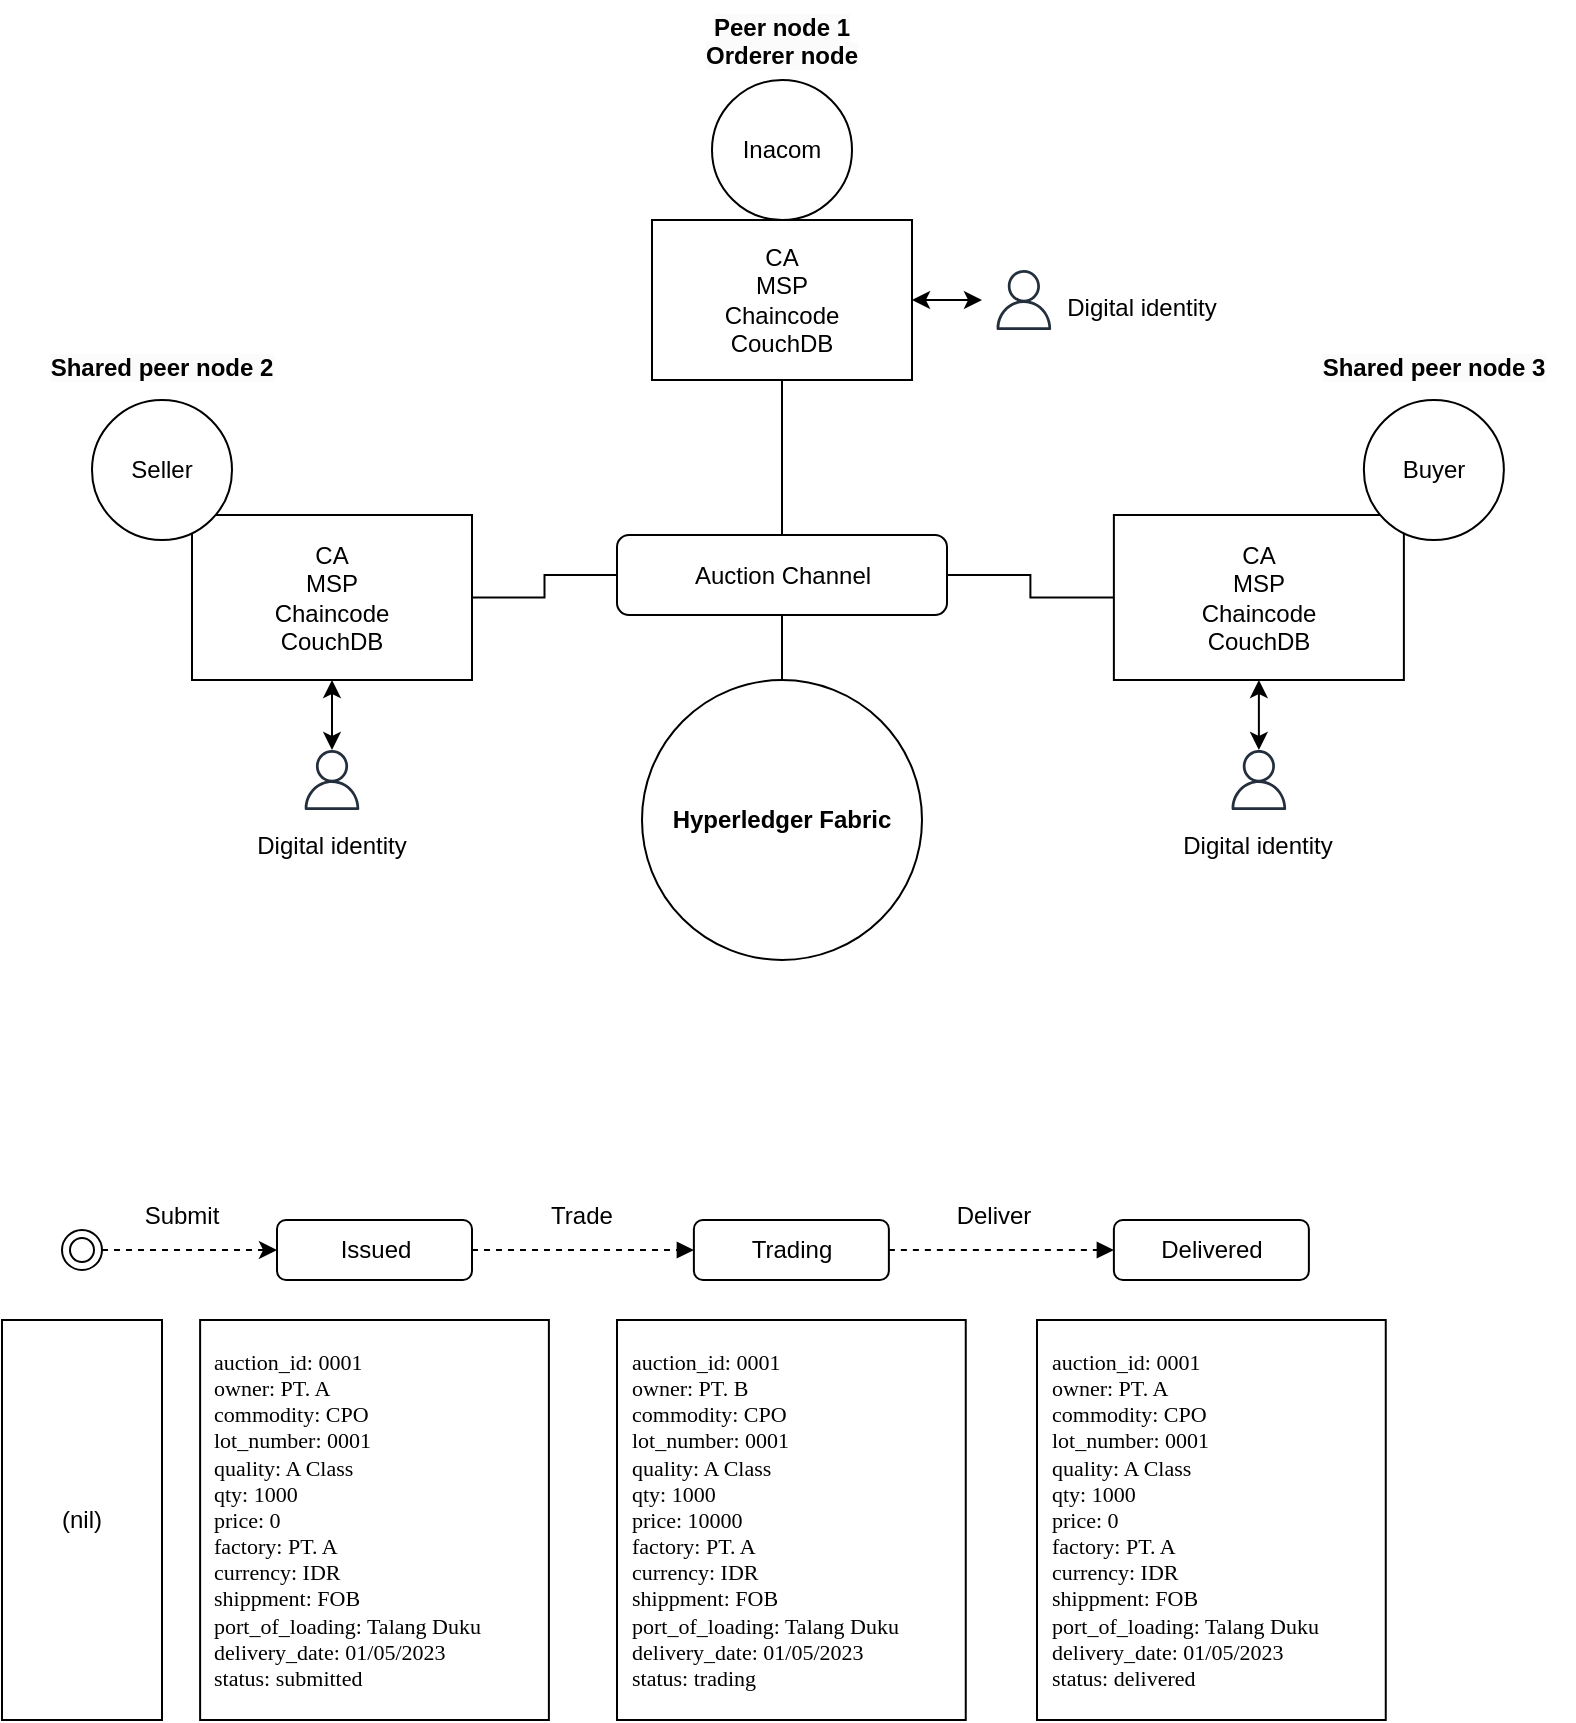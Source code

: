 <mxfile version="21.5.0" type="github">
  <diagram name="Page-1" id="Z3g4uYWvn1TSTXRmDf2X">
    <mxGraphModel dx="1235" dy="733" grid="1" gridSize="10" guides="1" tooltips="1" connect="1" arrows="1" fold="1" page="1" pageScale="1" pageWidth="850" pageHeight="1100" math="0" shadow="0">
      <root>
        <mxCell id="0" />
        <mxCell id="1" parent="0" />
        <mxCell id="Afo-B2X1lhz9PmUoqlAG-33" style="edgeStyle=orthogonalEdgeStyle;rounded=0;orthogonalLoop=1;jettySize=auto;html=1;exitX=0;exitY=0.5;exitDx=0;exitDy=0;entryX=1;entryY=0.5;entryDx=0;entryDy=0;endArrow=none;endFill=0;" parent="1" source="Afo-B2X1lhz9PmUoqlAG-22" target="Afo-B2X1lhz9PmUoqlAG-12" edge="1">
          <mxGeometry relative="1" as="geometry" />
        </mxCell>
        <mxCell id="Afo-B2X1lhz9PmUoqlAG-22" value="CA&lt;br style=&quot;border-color: var(--border-color);&quot;&gt;MSP&lt;br&gt;Chaincode&lt;br&gt;CouchDB" style="rounded=0;whiteSpace=wrap;html=1;" parent="1" vertex="1">
          <mxGeometry x="555.94" y="277.5" width="145" height="82.5" as="geometry" />
        </mxCell>
        <mxCell id="Afo-B2X1lhz9PmUoqlAG-34" style="edgeStyle=orthogonalEdgeStyle;rounded=0;orthogonalLoop=1;jettySize=auto;html=1;exitX=1;exitY=0.5;exitDx=0;exitDy=0;entryX=0;entryY=0.5;entryDx=0;entryDy=0;endArrow=none;endFill=0;" parent="1" source="Afo-B2X1lhz9PmUoqlAG-21" target="Afo-B2X1lhz9PmUoqlAG-12" edge="1">
          <mxGeometry relative="1" as="geometry" />
        </mxCell>
        <mxCell id="Afo-B2X1lhz9PmUoqlAG-21" value="CA&lt;br&gt;MSP&lt;br&gt;Chaincode&lt;br&gt;CouchDB" style="rounded=0;whiteSpace=wrap;html=1;" parent="1" vertex="1">
          <mxGeometry x="95" y="277.5" width="140" height="82.5" as="geometry" />
        </mxCell>
        <mxCell id="Afo-B2X1lhz9PmUoqlAG-1" value="Hyperledger Fabric" style="ellipse;whiteSpace=wrap;html=1;aspect=fixed;fontStyle=1" parent="1" vertex="1">
          <mxGeometry x="320" y="360" width="140" height="140" as="geometry" />
        </mxCell>
        <mxCell id="Afo-B2X1lhz9PmUoqlAG-24" style="edgeStyle=orthogonalEdgeStyle;rounded=0;orthogonalLoop=1;jettySize=auto;html=1;exitX=0.5;exitY=1;exitDx=0;exitDy=0;entryX=0.5;entryY=0;entryDx=0;entryDy=0;endArrow=none;endFill=0;" parent="1" source="Afo-B2X1lhz9PmUoqlAG-2" target="Afo-B2X1lhz9PmUoqlAG-12" edge="1">
          <mxGeometry relative="1" as="geometry" />
        </mxCell>
        <mxCell id="Afo-B2X1lhz9PmUoqlAG-2" value="CA&lt;br style=&quot;border-color: var(--border-color);&quot;&gt;MSP&lt;br&gt;Chaincode&lt;br&gt;CouchDB" style="rounded=0;whiteSpace=wrap;html=1;" parent="1" vertex="1">
          <mxGeometry x="325" y="130" width="130" height="80" as="geometry" />
        </mxCell>
        <mxCell id="Afo-B2X1lhz9PmUoqlAG-10" value="" style="shape=image;html=1;verticalAlign=top;verticalLabelPosition=bottom;labelBackgroundColor=#ffffff;imageAspect=0;aspect=fixed;image=https://cdn1.iconfinder.com/data/icons/cryptocurrency-blockchain-fintech-free/32/Cryptocurrency_blockchain_data-37-128.png" parent="1" vertex="1">
          <mxGeometry x="365" y="445" width="50" height="50" as="geometry" />
        </mxCell>
        <mxCell id="Afo-B2X1lhz9PmUoqlAG-7" value="Inacom" style="ellipse;whiteSpace=wrap;html=1;aspect=fixed;" parent="1" vertex="1">
          <mxGeometry x="355" y="60" width="70" height="70" as="geometry" />
        </mxCell>
        <mxCell id="Afo-B2X1lhz9PmUoqlAG-29" style="edgeStyle=orthogonalEdgeStyle;rounded=0;orthogonalLoop=1;jettySize=auto;html=1;exitX=0.5;exitY=1;exitDx=0;exitDy=0;entryX=0.5;entryY=0;entryDx=0;entryDy=0;endArrow=none;endFill=0;" parent="1" source="Afo-B2X1lhz9PmUoqlAG-12" target="Afo-B2X1lhz9PmUoqlAG-1" edge="1">
          <mxGeometry relative="1" as="geometry" />
        </mxCell>
        <mxCell id="Afo-B2X1lhz9PmUoqlAG-12" value="Auction Channel" style="rounded=1;whiteSpace=wrap;html=1;" parent="1" vertex="1">
          <mxGeometry x="307.5" y="287.5" width="165" height="40" as="geometry" />
        </mxCell>
        <mxCell id="Afo-B2X1lhz9PmUoqlAG-16" value="Seller" style="ellipse;whiteSpace=wrap;html=1;aspect=fixed;" parent="1" vertex="1">
          <mxGeometry x="45" y="220" width="70" height="70" as="geometry" />
        </mxCell>
        <mxCell id="Afo-B2X1lhz9PmUoqlAG-17" value="Buyer" style="ellipse;whiteSpace=wrap;html=1;aspect=fixed;" parent="1" vertex="1">
          <mxGeometry x="680.94" y="220" width="70" height="70" as="geometry" />
        </mxCell>
        <mxCell id="Afo-B2X1lhz9PmUoqlAG-36" value="Issued" style="rounded=1;whiteSpace=wrap;html=1;" parent="1" vertex="1">
          <mxGeometry x="137.5" y="630" width="97.5" height="30" as="geometry" />
        </mxCell>
        <mxCell id="Afo-B2X1lhz9PmUoqlAG-53" style="edgeStyle=orthogonalEdgeStyle;rounded=0;orthogonalLoop=1;jettySize=auto;html=1;exitX=1;exitY=0.5;exitDx=0;exitDy=0;entryX=0;entryY=0.5;entryDx=0;entryDy=0;dashed=1;endArrow=block;endFill=1;" parent="1" source="Afo-B2X1lhz9PmUoqlAG-36" target="Afo-B2X1lhz9PmUoqlAG-38" edge="1">
          <mxGeometry relative="1" as="geometry">
            <mxPoint x="438.75" y="645" as="sourcePoint" />
          </mxGeometry>
        </mxCell>
        <mxCell id="Afo-B2X1lhz9PmUoqlAG-54" style="edgeStyle=orthogonalEdgeStyle;rounded=0;orthogonalLoop=1;jettySize=auto;html=1;exitX=1;exitY=0.5;exitDx=0;exitDy=0;dashed=1;endArrow=block;endFill=1;" parent="1" source="Afo-B2X1lhz9PmUoqlAG-38" target="Afo-B2X1lhz9PmUoqlAG-40" edge="1">
          <mxGeometry relative="1" as="geometry" />
        </mxCell>
        <mxCell id="Afo-B2X1lhz9PmUoqlAG-38" value="Trading" style="rounded=1;whiteSpace=wrap;html=1;" parent="1" vertex="1">
          <mxGeometry x="345.94" y="630" width="97.5" height="30" as="geometry" />
        </mxCell>
        <mxCell id="Afo-B2X1lhz9PmUoqlAG-40" value="Delivered" style="rounded=1;whiteSpace=wrap;html=1;" parent="1" vertex="1">
          <mxGeometry x="555.94" y="630" width="97.5" height="30" as="geometry" />
        </mxCell>
        <mxCell id="Afo-B2X1lhz9PmUoqlAG-51" style="edgeStyle=orthogonalEdgeStyle;rounded=0;orthogonalLoop=1;jettySize=auto;html=1;exitX=1;exitY=0.5;exitDx=0;exitDy=0;dashed=1;" parent="1" source="Afo-B2X1lhz9PmUoqlAG-49" target="Afo-B2X1lhz9PmUoqlAG-36" edge="1">
          <mxGeometry relative="1" as="geometry" />
        </mxCell>
        <mxCell id="Afo-B2X1lhz9PmUoqlAG-49" value="" style="ellipse;shape=doubleEllipse;html=1;dashed=0;whiteSpace=wrap;aspect=fixed;" parent="1" vertex="1">
          <mxGeometry x="30" y="635" width="20" height="20" as="geometry" />
        </mxCell>
        <mxCell id="Afo-B2X1lhz9PmUoqlAG-56" value="(nil)" style="rounded=0;whiteSpace=wrap;html=1;" parent="1" vertex="1">
          <mxGeometry y="680" width="80" height="200" as="geometry" />
        </mxCell>
        <mxCell id="Afo-B2X1lhz9PmUoqlAG-57" value="&lt;div style=&quot;font-size: 11px;&quot;&gt;auction_id: 0001&lt;/div&gt;&lt;div style=&quot;font-size: 11px;&quot;&gt;owner: PT. A&lt;/div&gt;&lt;div style=&quot;font-size: 11px;&quot;&gt;commodity: CPO&lt;/div&gt;&lt;div style=&quot;font-size: 11px;&quot;&gt;lot_number: 0001&lt;/div&gt;&lt;div style=&quot;font-size: 11px;&quot;&gt;quality: A Class&lt;/div&gt;&lt;div style=&quot;font-size: 11px;&quot;&gt;qty: 1000&lt;/div&gt;&lt;div style=&quot;font-size: 11px;&quot;&gt;price: 0&lt;/div&gt;&lt;div style=&quot;font-size: 11px;&quot;&gt;factory: PT. A&lt;/div&gt;&lt;div style=&quot;font-size: 11px;&quot;&gt;currency: IDR&lt;/div&gt;&lt;div style=&quot;font-size: 11px;&quot;&gt;shippment: FOB&lt;/div&gt;&lt;div style=&quot;font-size: 11px;&quot;&gt;port_of_loading: Talang Duku&lt;span style=&quot;font-size: 11px;&quot;&gt;&lt;/span&gt;&lt;/div&gt;&lt;div style=&quot;font-size: 11px;&quot;&gt;delivery_date: 01/05/2023&lt;/div&gt;&lt;div style=&quot;font-size: 11px;&quot;&gt;status: submitted&lt;/div&gt;" style="rounded=0;whiteSpace=wrap;html=1;align=left;fontFamily=Verdana;labelBackgroundColor=none;spacingLeft=5;fontSize=11;" parent="1" vertex="1">
          <mxGeometry x="99.06" y="680" width="174.38" height="200" as="geometry" />
        </mxCell>
        <mxCell id="Afo-B2X1lhz9PmUoqlAG-67" value="&lt;div style=&quot;font-size: 11px;&quot;&gt;auction_id: 0001&lt;/div&gt;&lt;div style=&quot;font-size: 11px;&quot;&gt;owner: PT. B&lt;/div&gt;&lt;div style=&quot;font-size: 11px;&quot;&gt;commodity: CPO&lt;/div&gt;&lt;div style=&quot;font-size: 11px;&quot;&gt;lot_number: 0001&lt;/div&gt;&lt;div style=&quot;font-size: 11px;&quot;&gt;quality: A Class&lt;/div&gt;&lt;div style=&quot;font-size: 11px;&quot;&gt;qty: 1000&lt;/div&gt;&lt;div style=&quot;font-size: 11px;&quot;&gt;price: 10000&lt;/div&gt;&lt;div style=&quot;font-size: 11px;&quot;&gt;factory: PT. A&lt;/div&gt;&lt;div style=&quot;font-size: 11px;&quot;&gt;currency: IDR&lt;/div&gt;&lt;div style=&quot;font-size: 11px;&quot;&gt;shippment: FOB&lt;/div&gt;&lt;div style=&quot;font-size: 11px;&quot;&gt;port_of_loading: Talang Duku&lt;span style=&quot;font-size: 11px;&quot;&gt;&lt;/span&gt;&lt;/div&gt;&lt;div style=&quot;font-size: 11px;&quot;&gt;delivery_date: 01/05/2023&lt;/div&gt;&lt;div style=&quot;font-size: 11px;&quot;&gt;status: trading&lt;/div&gt;" style="rounded=0;whiteSpace=wrap;html=1;align=left;fontFamily=Verdana;labelBackgroundColor=none;spacingLeft=5;fontSize=11;" parent="1" vertex="1">
          <mxGeometry x="307.5" y="680" width="174.38" height="200" as="geometry" />
        </mxCell>
        <mxCell id="Afo-B2X1lhz9PmUoqlAG-68" value="&lt;div style=&quot;font-size: 11px;&quot;&gt;auction_id: 0001&lt;/div&gt;&lt;div style=&quot;font-size: 11px;&quot;&gt;owner: PT. A&lt;/div&gt;&lt;div style=&quot;font-size: 11px;&quot;&gt;commodity: CPO&lt;/div&gt;&lt;div style=&quot;font-size: 11px;&quot;&gt;lot_number: 0001&lt;/div&gt;&lt;div style=&quot;font-size: 11px;&quot;&gt;quality: A Class&lt;/div&gt;&lt;div style=&quot;font-size: 11px;&quot;&gt;qty: 1000&lt;/div&gt;&lt;div style=&quot;font-size: 11px;&quot;&gt;price: 0&lt;/div&gt;&lt;div style=&quot;font-size: 11px;&quot;&gt;factory: PT. A&lt;/div&gt;&lt;div style=&quot;font-size: 11px;&quot;&gt;currency: IDR&lt;/div&gt;&lt;div style=&quot;font-size: 11px;&quot;&gt;shippment: FOB&lt;/div&gt;&lt;div style=&quot;font-size: 11px;&quot;&gt;port_of_loading: Talang Duku&lt;span style=&quot;font-size: 11px;&quot;&gt;&lt;/span&gt;&lt;/div&gt;&lt;div style=&quot;font-size: 11px;&quot;&gt;delivery_date: 01/05/2023&lt;/div&gt;&lt;div style=&quot;font-size: 11px;&quot;&gt;status: delivered&lt;/div&gt;" style="rounded=0;whiteSpace=wrap;html=1;align=left;fontFamily=Verdana;labelBackgroundColor=none;spacingLeft=5;fontSize=11;" parent="1" vertex="1">
          <mxGeometry x="517.5" y="680" width="174.38" height="200" as="geometry" />
        </mxCell>
        <mxCell id="MJhWYfrW8yjqu5FU51jU-1" value="Submit" style="text;html=1;strokeColor=none;fillColor=none;align=center;verticalAlign=middle;whiteSpace=wrap;rounded=0;" parent="1" vertex="1">
          <mxGeometry x="60" y="613" width="60" height="30" as="geometry" />
        </mxCell>
        <mxCell id="MJhWYfrW8yjqu5FU51jU-4" value="Deliver" style="text;html=1;strokeColor=none;fillColor=none;align=center;verticalAlign=middle;whiteSpace=wrap;rounded=0;" parent="1" vertex="1">
          <mxGeometry x="465.94" y="613" width="60" height="30" as="geometry" />
        </mxCell>
        <mxCell id="AdlBNiU6N3Yqm_l1RB0n-1" value="Trade" style="text;html=1;strokeColor=none;fillColor=none;align=center;verticalAlign=middle;whiteSpace=wrap;rounded=0;" parent="1" vertex="1">
          <mxGeometry x="260" y="613" width="60" height="30" as="geometry" />
        </mxCell>
        <mxCell id="sXUqKAdQSx0fg5tm6CZo-1" value="&lt;b style=&quot;border-color: var(--border-color); color: rgb(0, 0, 0); font-family: Helvetica; font-size: 12px; font-style: normal; font-variant-ligatures: normal; font-variant-caps: normal; letter-spacing: normal; orphans: 2; text-indent: 0px; text-transform: none; widows: 2; word-spacing: 0px; -webkit-text-stroke-width: 0px; background-color: rgb(251, 251, 251); text-decoration-thickness: initial; text-decoration-style: initial; text-decoration-color: initial;&quot;&gt;Peer node 1&lt;br style=&quot;border-color: var(--border-color);&quot;&gt;&lt;/b&gt;&lt;b style=&quot;border-color: var(--border-color); color: rgb(0, 0, 0); font-family: Helvetica; font-size: 12px; font-style: normal; font-variant-ligatures: normal; font-variant-caps: normal; letter-spacing: normal; orphans: 2; text-indent: 0px; text-transform: none; widows: 2; word-spacing: 0px; -webkit-text-stroke-width: 0px; background-color: rgb(251, 251, 251); text-decoration-thickness: initial; text-decoration-style: initial; text-decoration-color: initial;&quot;&gt;Orderer node&lt;/b&gt;" style="text;whiteSpace=wrap;html=1;align=center;" vertex="1" parent="1">
          <mxGeometry x="335" y="20" width="110" height="50" as="geometry" />
        </mxCell>
        <mxCell id="sXUqKAdQSx0fg5tm6CZo-2" value="&lt;b style=&quot;border-color: var(--border-color); color: rgb(0, 0, 0); font-family: Helvetica; font-size: 12px; font-style: normal; font-variant-ligatures: normal; font-variant-caps: normal; letter-spacing: normal; orphans: 2; text-indent: 0px; text-transform: none; widows: 2; word-spacing: 0px; -webkit-text-stroke-width: 0px; background-color: rgb(251, 251, 251); text-decoration-thickness: initial; text-decoration-style: initial; text-decoration-color: initial;&quot;&gt;Shared peer node 2&lt;/b&gt;" style="text;whiteSpace=wrap;html=1;align=center;" vertex="1" parent="1">
          <mxGeometry x="10" y="190" width="140" height="40" as="geometry" />
        </mxCell>
        <mxCell id="sXUqKAdQSx0fg5tm6CZo-3" value="&lt;b style=&quot;border-color: var(--border-color); color: rgb(0, 0, 0); font-family: Helvetica; font-size: 12px; font-style: normal; font-variant-ligatures: normal; font-variant-caps: normal; letter-spacing: normal; orphans: 2; text-indent: 0px; text-transform: none; widows: 2; word-spacing: 0px; -webkit-text-stroke-width: 0px; background-color: rgb(251, 251, 251); text-decoration-thickness: initial; text-decoration-style: initial; text-decoration-color: initial;&quot;&gt;Shared peer node 3&lt;/b&gt;" style="text;whiteSpace=wrap;html=1;align=center;" vertex="1" parent="1">
          <mxGeometry x="645.94" y="190" width="140" height="40" as="geometry" />
        </mxCell>
        <mxCell id="sXUqKAdQSx0fg5tm6CZo-4" value="" style="sketch=0;outlineConnect=0;fontColor=#232F3E;gradientColor=none;fillColor=#232F3D;strokeColor=none;dashed=0;verticalLabelPosition=bottom;verticalAlign=top;align=center;html=1;fontSize=12;fontStyle=0;aspect=fixed;pointerEvents=1;shape=mxgraph.aws4.user;" vertex="1" parent="1">
          <mxGeometry x="495.94" y="155" width="30" height="30" as="geometry" />
        </mxCell>
        <mxCell id="sXUqKAdQSx0fg5tm6CZo-5" value="Digital identity" style="text;whiteSpace=wrap;html=1;align=center;" vertex="1" parent="1">
          <mxGeometry x="510" y="160" width="120" height="30" as="geometry" />
        </mxCell>
        <mxCell id="sXUqKAdQSx0fg5tm6CZo-10" value="" style="sketch=0;outlineConnect=0;fontColor=#232F3E;gradientColor=none;fillColor=#232F3D;strokeColor=none;dashed=0;verticalLabelPosition=bottom;verticalAlign=top;align=center;html=1;fontSize=12;fontStyle=0;aspect=fixed;pointerEvents=1;shape=mxgraph.aws4.user;" vertex="1" parent="1">
          <mxGeometry x="613.44" y="395" width="30" height="30" as="geometry" />
        </mxCell>
        <mxCell id="sXUqKAdQSx0fg5tm6CZo-11" value="Digital identity" style="text;whiteSpace=wrap;html=1;align=center;" vertex="1" parent="1">
          <mxGeometry x="568.44" y="429" width="120" height="30" as="geometry" />
        </mxCell>
        <mxCell id="sXUqKAdQSx0fg5tm6CZo-13" value="" style="sketch=0;outlineConnect=0;fontColor=#232F3E;gradientColor=none;fillColor=#232F3D;strokeColor=none;dashed=0;verticalLabelPosition=bottom;verticalAlign=top;align=center;html=1;fontSize=12;fontStyle=0;aspect=fixed;pointerEvents=1;shape=mxgraph.aws4.user;" vertex="1" parent="1">
          <mxGeometry x="150.0" y="395" width="30" height="30" as="geometry" />
        </mxCell>
        <mxCell id="sXUqKAdQSx0fg5tm6CZo-14" value="Digital identity" style="text;whiteSpace=wrap;html=1;align=center;" vertex="1" parent="1">
          <mxGeometry x="105.0" y="429" width="120" height="30" as="geometry" />
        </mxCell>
        <mxCell id="sXUqKAdQSx0fg5tm6CZo-16" value="" style="endArrow=classic;startArrow=classic;html=1;rounded=0;entryX=-0.268;entryY=0.5;entryDx=0;entryDy=0;entryPerimeter=0;exitX=1;exitY=0.5;exitDx=0;exitDy=0;" edge="1" parent="1" source="Afo-B2X1lhz9PmUoqlAG-2" target="sXUqKAdQSx0fg5tm6CZo-4">
          <mxGeometry width="50" height="50" relative="1" as="geometry">
            <mxPoint x="290" y="320" as="sourcePoint" />
            <mxPoint x="340" y="270" as="targetPoint" />
          </mxGeometry>
        </mxCell>
        <mxCell id="sXUqKAdQSx0fg5tm6CZo-17" value="" style="endArrow=classic;startArrow=classic;html=1;rounded=0;exitX=0.5;exitY=1;exitDx=0;exitDy=0;" edge="1" parent="1" source="Afo-B2X1lhz9PmUoqlAG-22" target="sXUqKAdQSx0fg5tm6CZo-10">
          <mxGeometry width="50" height="50" relative="1" as="geometry">
            <mxPoint x="465" y="180" as="sourcePoint" />
            <mxPoint x="500" y="180" as="targetPoint" />
          </mxGeometry>
        </mxCell>
        <mxCell id="sXUqKAdQSx0fg5tm6CZo-20" value="" style="endArrow=classic;startArrow=classic;html=1;rounded=0;exitX=0.5;exitY=1;exitDx=0;exitDy=0;" edge="1" parent="1" source="Afo-B2X1lhz9PmUoqlAG-21" target="sXUqKAdQSx0fg5tm6CZo-13">
          <mxGeometry width="50" height="50" relative="1" as="geometry">
            <mxPoint x="638" y="370" as="sourcePoint" />
            <mxPoint x="638" y="405" as="targetPoint" />
          </mxGeometry>
        </mxCell>
      </root>
    </mxGraphModel>
  </diagram>
</mxfile>
